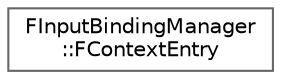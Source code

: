 digraph "Graphical Class Hierarchy"
{
 // INTERACTIVE_SVG=YES
 // LATEX_PDF_SIZE
  bgcolor="transparent";
  edge [fontname=Helvetica,fontsize=10,labelfontname=Helvetica,labelfontsize=10];
  node [fontname=Helvetica,fontsize=10,shape=box,height=0.2,width=0.4];
  rankdir="LR";
  Node0 [id="Node000000",label="FInputBindingManager\l::FContextEntry",height=0.2,width=0.4,color="grey40", fillcolor="white", style="filled",URL="$d1/d98/structFInputBindingManager_1_1FContextEntry.html",tooltip=" "];
}
